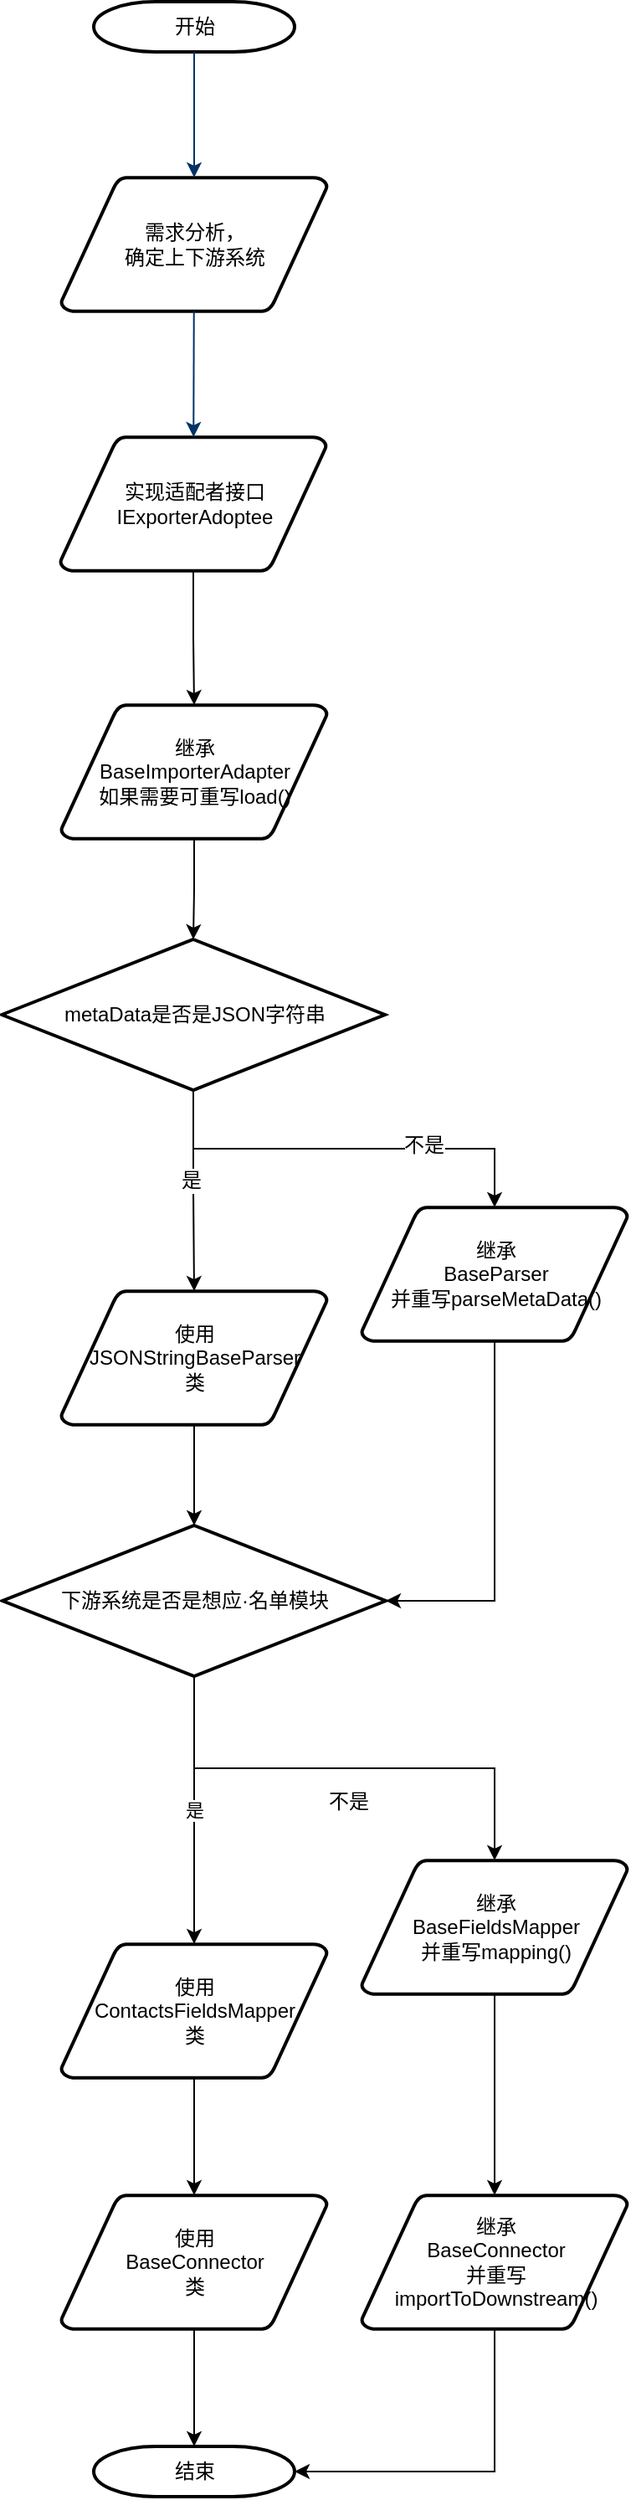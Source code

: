 <mxfile version="12.4.1" type="github" pages="1">
  <diagram id="6a731a19-8d31-9384-78a2-239565b7b9f0" name="Page-1">
    <mxGraphModel dx="1426" dy="762" grid="1" gridSize="10" guides="1" tooltips="1" connect="1" arrows="1" fold="1" page="1" pageScale="1" pageWidth="1169" pageHeight="827" background="#ffffff" math="0" shadow="0">
      <root>
        <mxCell id="0"/>
        <mxCell id="1" parent="0"/>
        <mxCell id="2" value="开始" style="shape=mxgraph.flowchart.terminator;strokeWidth=2;gradientColor=none;gradientDirection=north;fontStyle=0;html=1;" parent="1" vertex="1">
          <mxGeometry x="260" y="30" width="120" height="30" as="geometry"/>
        </mxCell>
        <mxCell id="3" value="需求分析，&lt;br&gt;确定上下游系统" style="shape=mxgraph.flowchart.data;strokeWidth=2;gradientColor=none;gradientDirection=north;fontStyle=0;html=1;" parent="1" vertex="1">
          <mxGeometry x="240.5" y="135" width="159" height="80" as="geometry"/>
        </mxCell>
        <mxCell id="I-QZj3Zi05qYfMlQOKPq-88" style="edgeStyle=orthogonalEdgeStyle;rounded=0;orthogonalLoop=1;jettySize=auto;html=1;entryX=0.5;entryY=0;entryDx=0;entryDy=0;entryPerimeter=0;" edge="1" parent="1" source="5" target="I-QZj3Zi05qYfMlQOKPq-87">
          <mxGeometry relative="1" as="geometry"/>
        </mxCell>
        <mxCell id="5" value="实现适配者接口&lt;br&gt;IExporterAdoptee" style="shape=mxgraph.flowchart.data;strokeWidth=2;gradientColor=none;gradientDirection=north;fontStyle=0;html=1;" parent="1" vertex="1">
          <mxGeometry x="240" y="290" width="159" height="80" as="geometry"/>
        </mxCell>
        <mxCell id="7" style="fontStyle=1;strokeColor=#003366;strokeWidth=1;html=1;" parent="1" source="2" target="3" edge="1">
          <mxGeometry relative="1" as="geometry"/>
        </mxCell>
        <mxCell id="8" style="fontStyle=1;strokeColor=#003366;strokeWidth=1;html=1;" parent="1" source="3" target="5" edge="1">
          <mxGeometry relative="1" as="geometry"/>
        </mxCell>
        <mxCell id="I-QZj3Zi05qYfMlQOKPq-80" style="edgeStyle=orthogonalEdgeStyle;rounded=0;orthogonalLoop=1;jettySize=auto;html=1;entryX=0.5;entryY=0;entryDx=0;entryDy=0;entryPerimeter=0;" edge="1" parent="1" source="34" target="40">
          <mxGeometry relative="1" as="geometry"/>
        </mxCell>
        <mxCell id="34" value="使用&lt;br&gt;BaseConnector&lt;br&gt;类" style="shape=mxgraph.flowchart.data;strokeWidth=2;gradientColor=none;gradientDirection=north;fontStyle=0;html=1;" parent="1" vertex="1">
          <mxGeometry x="240.5" y="1340" width="159" height="80" as="geometry"/>
        </mxCell>
        <mxCell id="40" value="结束" style="shape=mxgraph.flowchart.terminator;strokeWidth=2;gradientColor=none;gradientDirection=north;fontStyle=0;html=1;" parent="1" vertex="1">
          <mxGeometry x="260" y="1490" width="120" height="30" as="geometry"/>
        </mxCell>
        <mxCell id="I-QZj3Zi05qYfMlQOKPq-64" style="edgeStyle=orthogonalEdgeStyle;rounded=0;orthogonalLoop=1;jettySize=auto;html=1;entryX=0.5;entryY=0;entryDx=0;entryDy=0;entryPerimeter=0;" edge="1" parent="1" source="I-QZj3Zi05qYfMlQOKPq-59" target="I-QZj3Zi05qYfMlQOKPq-62">
          <mxGeometry relative="1" as="geometry"/>
        </mxCell>
        <mxCell id="I-QZj3Zi05qYfMlQOKPq-66" value="是" style="text;html=1;align=center;verticalAlign=middle;resizable=0;points=[];;labelBackgroundColor=#ffffff;" vertex="1" connectable="0" parent="I-QZj3Zi05qYfMlQOKPq-64">
          <mxGeometry x="-0.101" y="-2" relative="1" as="geometry">
            <mxPoint as="offset"/>
          </mxGeometry>
        </mxCell>
        <mxCell id="I-QZj3Zi05qYfMlQOKPq-65" style="edgeStyle=orthogonalEdgeStyle;rounded=0;orthogonalLoop=1;jettySize=auto;html=1;" edge="1" parent="1" source="I-QZj3Zi05qYfMlQOKPq-59" target="I-QZj3Zi05qYfMlQOKPq-63">
          <mxGeometry relative="1" as="geometry"/>
        </mxCell>
        <mxCell id="I-QZj3Zi05qYfMlQOKPq-67" value="不是" style="text;html=1;align=center;verticalAlign=middle;resizable=0;points=[];;labelBackgroundColor=#ffffff;" vertex="1" connectable="0" parent="I-QZj3Zi05qYfMlQOKPq-65">
          <mxGeometry x="0.379" y="2" relative="1" as="geometry">
            <mxPoint as="offset"/>
          </mxGeometry>
        </mxCell>
        <mxCell id="I-QZj3Zi05qYfMlQOKPq-59" value="metaData是否是JSON字符串" style="shape=mxgraph.flowchart.decision;strokeWidth=2;gradientColor=none;gradientDirection=north;fontStyle=0;html=1;" vertex="1" parent="1">
          <mxGeometry x="205" y="590" width="229" height="90" as="geometry"/>
        </mxCell>
        <mxCell id="I-QZj3Zi05qYfMlQOKPq-70" style="edgeStyle=orthogonalEdgeStyle;rounded=0;orthogonalLoop=1;jettySize=auto;html=1;" edge="1" parent="1" source="I-QZj3Zi05qYfMlQOKPq-62" target="I-QZj3Zi05qYfMlQOKPq-68">
          <mxGeometry relative="1" as="geometry"/>
        </mxCell>
        <mxCell id="I-QZj3Zi05qYfMlQOKPq-62" value="使用&lt;br&gt;JSONStringBaseParser&lt;br&gt;类" style="shape=mxgraph.flowchart.data;strokeWidth=2;gradientColor=none;gradientDirection=north;fontStyle=0;html=1;" vertex="1" parent="1">
          <mxGeometry x="240.5" y="800" width="159" height="80" as="geometry"/>
        </mxCell>
        <mxCell id="I-QZj3Zi05qYfMlQOKPq-72" style="edgeStyle=orthogonalEdgeStyle;rounded=0;orthogonalLoop=1;jettySize=auto;html=1;entryX=1;entryY=0.5;entryDx=0;entryDy=0;entryPerimeter=0;" edge="1" parent="1" source="I-QZj3Zi05qYfMlQOKPq-63" target="I-QZj3Zi05qYfMlQOKPq-68">
          <mxGeometry relative="1" as="geometry"/>
        </mxCell>
        <mxCell id="I-QZj3Zi05qYfMlQOKPq-63" value="继承&lt;br&gt;BaseParser&lt;br&gt;并重写parseMetaData()" style="shape=mxgraph.flowchart.data;strokeWidth=2;gradientColor=none;gradientDirection=north;fontStyle=0;html=1;" vertex="1" parent="1">
          <mxGeometry x="420" y="750" width="159" height="80" as="geometry"/>
        </mxCell>
        <mxCell id="I-QZj3Zi05qYfMlQOKPq-76" style="edgeStyle=orthogonalEdgeStyle;rounded=0;orthogonalLoop=1;jettySize=auto;html=1;" edge="1" parent="1" source="I-QZj3Zi05qYfMlQOKPq-68" target="I-QZj3Zi05qYfMlQOKPq-74">
          <mxGeometry relative="1" as="geometry"/>
        </mxCell>
        <mxCell id="I-QZj3Zi05qYfMlQOKPq-84" value="不是" style="text;html=1;align=center;verticalAlign=middle;resizable=0;points=[];;labelBackgroundColor=#ffffff;" vertex="1" connectable="0" parent="I-QZj3Zi05qYfMlQOKPq-76">
          <mxGeometry x="0.017" y="-20" relative="1" as="geometry">
            <mxPoint as="offset"/>
          </mxGeometry>
        </mxCell>
        <mxCell id="I-QZj3Zi05qYfMlQOKPq-86" value="是" style="edgeStyle=orthogonalEdgeStyle;rounded=0;orthogonalLoop=1;jettySize=auto;html=1;" edge="1" parent="1" source="I-QZj3Zi05qYfMlQOKPq-68" target="I-QZj3Zi05qYfMlQOKPq-73">
          <mxGeometry relative="1" as="geometry"/>
        </mxCell>
        <mxCell id="I-QZj3Zi05qYfMlQOKPq-68" value="下游系统是否是想应·名单模块" style="shape=mxgraph.flowchart.decision;strokeWidth=2;gradientColor=none;gradientDirection=north;fontStyle=0;html=1;" vertex="1" parent="1">
          <mxGeometry x="205.5" y="940" width="229" height="90" as="geometry"/>
        </mxCell>
        <mxCell id="I-QZj3Zi05qYfMlQOKPq-77" style="edgeStyle=orthogonalEdgeStyle;rounded=0;orthogonalLoop=1;jettySize=auto;html=1;exitX=0.5;exitY=1;exitDx=0;exitDy=0;exitPerimeter=0;" edge="1" parent="1" source="I-QZj3Zi05qYfMlQOKPq-73" target="34">
          <mxGeometry relative="1" as="geometry"/>
        </mxCell>
        <mxCell id="I-QZj3Zi05qYfMlQOKPq-73" value="使用&lt;br&gt;ContactsFieldsMapper&lt;br&gt;类" style="shape=mxgraph.flowchart.data;strokeWidth=2;gradientColor=none;gradientDirection=north;fontStyle=0;html=1;" vertex="1" parent="1">
          <mxGeometry x="240.5" y="1190" width="159" height="80" as="geometry"/>
        </mxCell>
        <mxCell id="I-QZj3Zi05qYfMlQOKPq-82" style="edgeStyle=orthogonalEdgeStyle;rounded=0;orthogonalLoop=1;jettySize=auto;html=1;exitX=0.5;exitY=1;exitDx=0;exitDy=0;exitPerimeter=0;" edge="1" parent="1" source="I-QZj3Zi05qYfMlQOKPq-74" target="I-QZj3Zi05qYfMlQOKPq-79">
          <mxGeometry relative="1" as="geometry"/>
        </mxCell>
        <mxCell id="I-QZj3Zi05qYfMlQOKPq-74" value="继承&lt;br&gt;BaseFieldsMapper&lt;br&gt;并重写mapping()" style="shape=mxgraph.flowchart.data;strokeWidth=2;gradientColor=none;gradientDirection=north;fontStyle=0;html=1;" vertex="1" parent="1">
          <mxGeometry x="420" y="1140" width="159" height="80" as="geometry"/>
        </mxCell>
        <mxCell id="I-QZj3Zi05qYfMlQOKPq-81" style="edgeStyle=orthogonalEdgeStyle;rounded=0;orthogonalLoop=1;jettySize=auto;html=1;exitX=0.5;exitY=1;exitDx=0;exitDy=0;exitPerimeter=0;entryX=1;entryY=0.5;entryDx=0;entryDy=0;entryPerimeter=0;" edge="1" parent="1" source="I-QZj3Zi05qYfMlQOKPq-79" target="40">
          <mxGeometry relative="1" as="geometry"/>
        </mxCell>
        <mxCell id="I-QZj3Zi05qYfMlQOKPq-79" value="继承&lt;br&gt;BaseConnector&lt;br&gt;并重写&lt;br&gt;importToDownstream()" style="shape=mxgraph.flowchart.data;strokeWidth=2;gradientColor=none;gradientDirection=north;fontStyle=0;html=1;" vertex="1" parent="1">
          <mxGeometry x="420" y="1340" width="159" height="80" as="geometry"/>
        </mxCell>
        <mxCell id="I-QZj3Zi05qYfMlQOKPq-89" style="edgeStyle=orthogonalEdgeStyle;rounded=0;orthogonalLoop=1;jettySize=auto;html=1;" edge="1" parent="1" source="I-QZj3Zi05qYfMlQOKPq-87" target="I-QZj3Zi05qYfMlQOKPq-59">
          <mxGeometry relative="1" as="geometry"/>
        </mxCell>
        <mxCell id="I-QZj3Zi05qYfMlQOKPq-87" value="继承&lt;br&gt;BaseImporterAdapter&lt;br&gt;如果需要可重写load()" style="shape=mxgraph.flowchart.data;strokeWidth=2;gradientColor=none;gradientDirection=north;fontStyle=0;html=1;" vertex="1" parent="1">
          <mxGeometry x="240.5" y="450" width="159" height="80" as="geometry"/>
        </mxCell>
      </root>
    </mxGraphModel>
  </diagram>
</mxfile>
